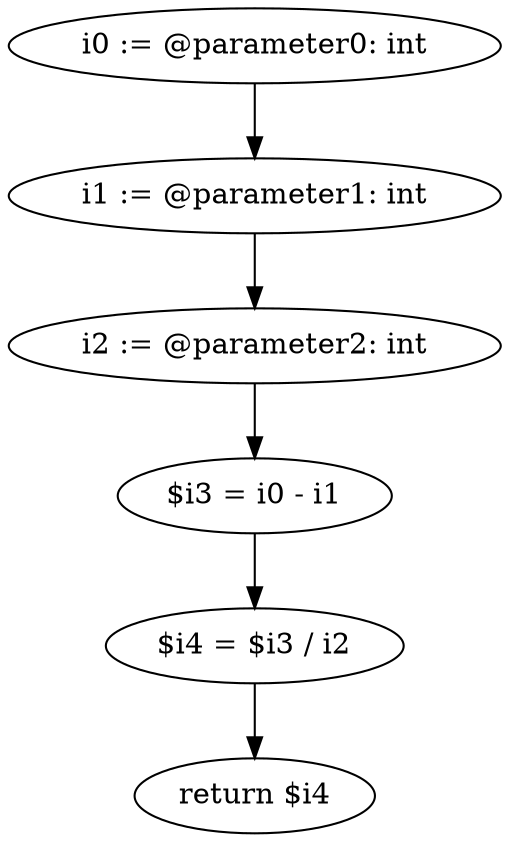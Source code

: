 digraph "unitGraph" {
    "i0 := @parameter0: int"
    "i1 := @parameter1: int"
    "i2 := @parameter2: int"
    "$i3 = i0 - i1"
    "$i4 = $i3 / i2"
    "return $i4"
    "i0 := @parameter0: int"->"i1 := @parameter1: int";
    "i1 := @parameter1: int"->"i2 := @parameter2: int";
    "i2 := @parameter2: int"->"$i3 = i0 - i1";
    "$i3 = i0 - i1"->"$i4 = $i3 / i2";
    "$i4 = $i3 / i2"->"return $i4";
}
